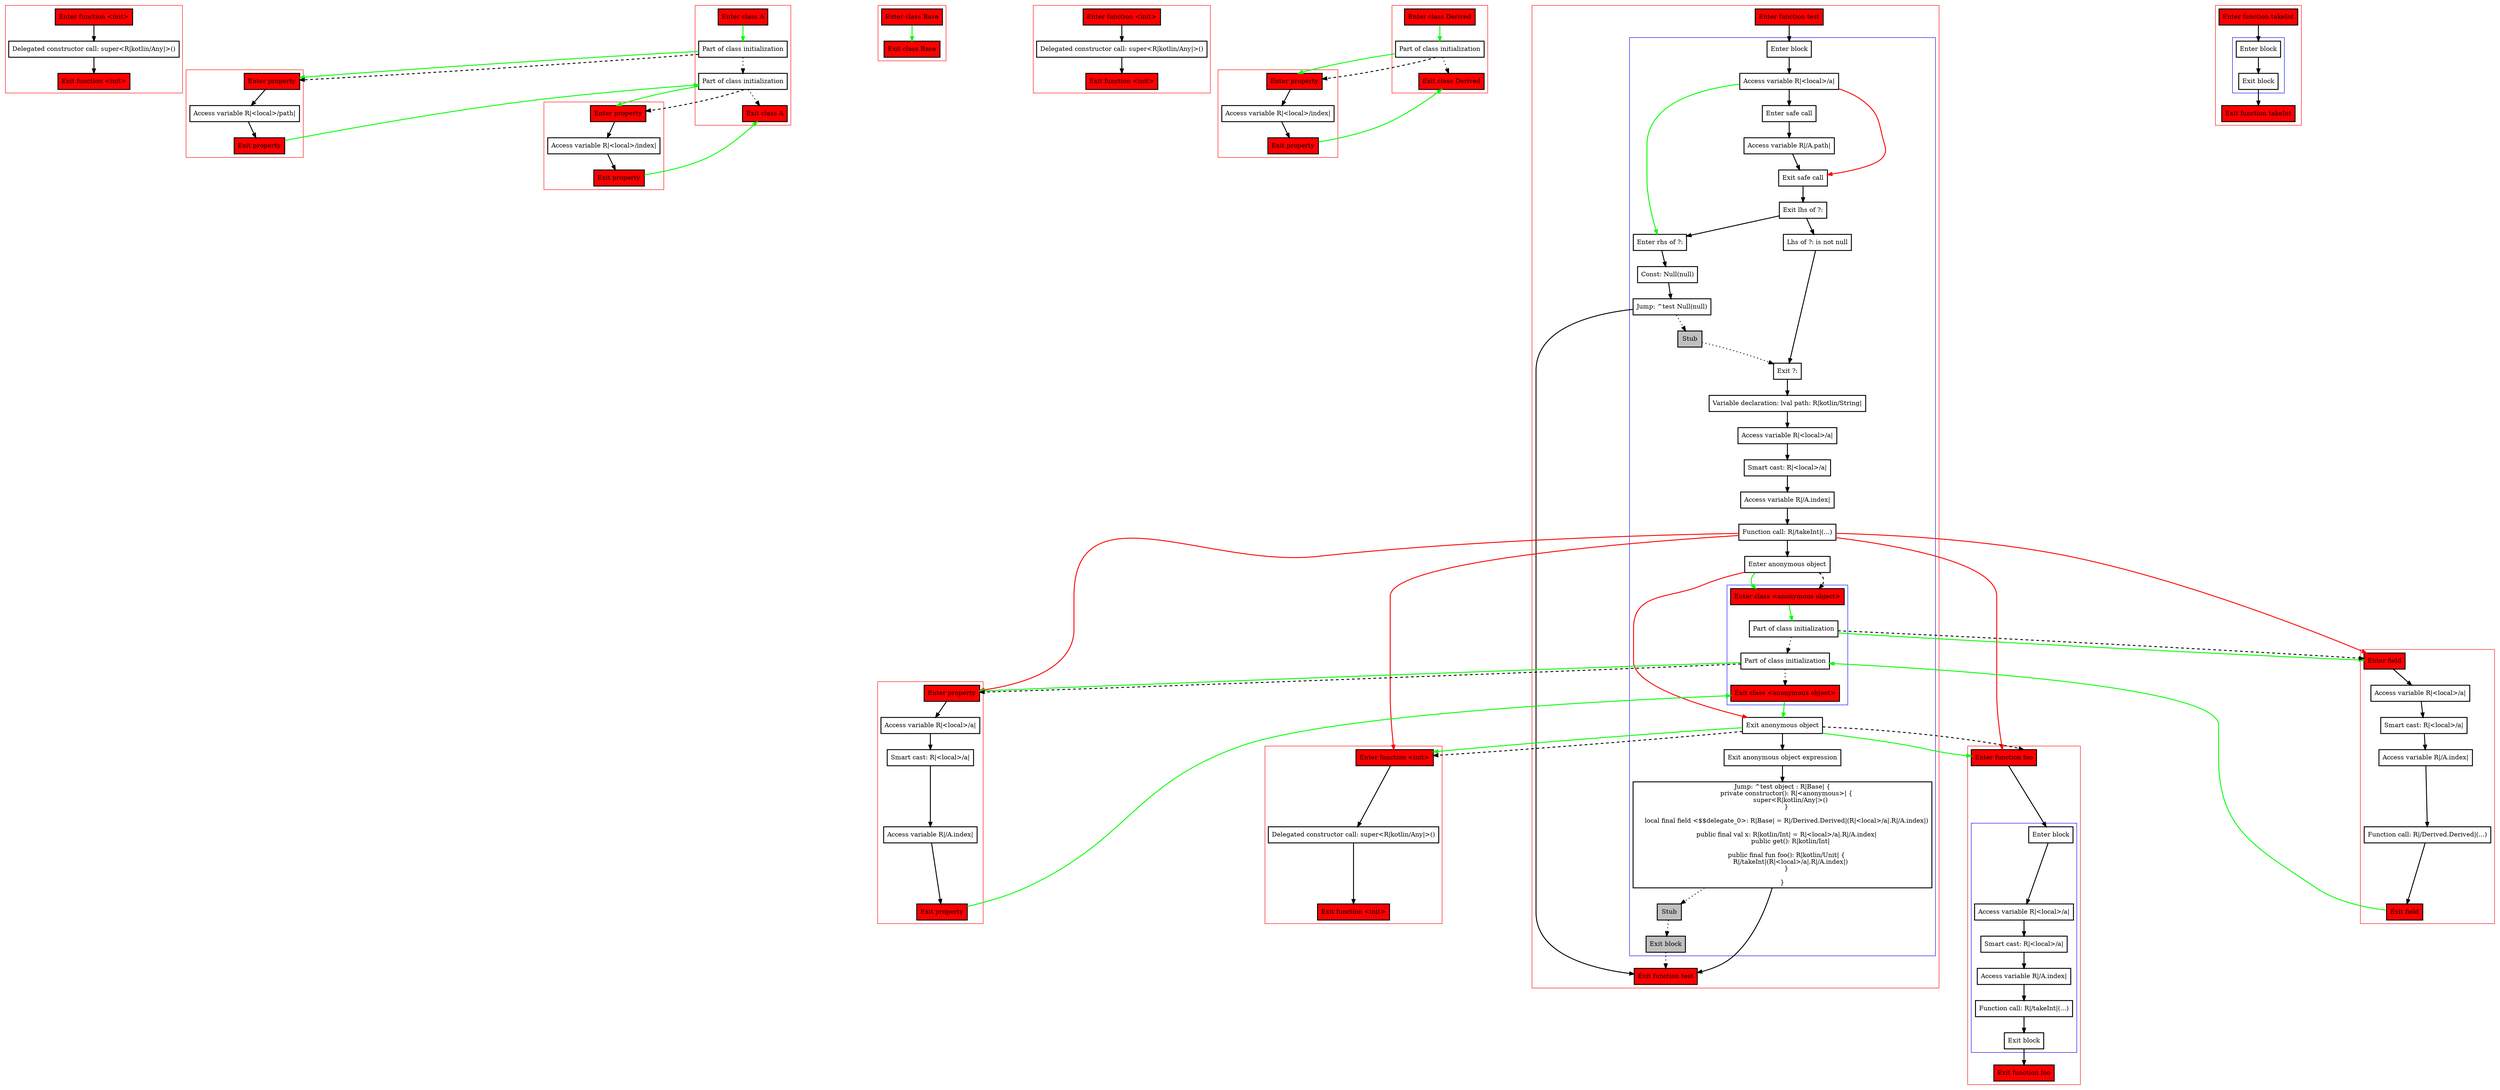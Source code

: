 digraph smartcastInByClause_kt {
    graph [nodesep=3]
    node [shape=box penwidth=2]
    edge [penwidth=2]

    subgraph cluster_0 {
        color=red
        0 [label="Enter function <init>" style="filled" fillcolor=red];
        1 [label="Delegated constructor call: super<R|kotlin/Any|>()"];
        2 [label="Exit function <init>" style="filled" fillcolor=red];
    }
    0 -> {1};
    1 -> {2};

    subgraph cluster_1 {
        color=red
        3 [label="Enter property" style="filled" fillcolor=red];
        4 [label="Access variable R|<local>/path|"];
        5 [label="Exit property" style="filled" fillcolor=red];
    }
    3 -> {4};
    4 -> {5};
    5 -> {11} [color=green];

    subgraph cluster_2 {
        color=red
        6 [label="Enter property" style="filled" fillcolor=red];
        7 [label="Access variable R|<local>/index|"];
        8 [label="Exit property" style="filled" fillcolor=red];
    }
    6 -> {7};
    7 -> {8};
    8 -> {12} [color=green];

    subgraph cluster_3 {
        color=red
        9 [label="Enter class A" style="filled" fillcolor=red];
        10 [label="Part of class initialization"];
        11 [label="Part of class initialization"];
        12 [label="Exit class A" style="filled" fillcolor=red];
    }
    9 -> {10} [color=green];
    10 -> {11} [style=dotted];
    10 -> {3} [color=green];
    10 -> {3} [style=dashed];
    11 -> {12} [style=dotted];
    11 -> {6} [color=green];
    11 -> {6} [style=dashed];

    subgraph cluster_4 {
        color=red
        13 [label="Enter class Base" style="filled" fillcolor=red];
        14 [label="Exit class Base" style="filled" fillcolor=red];
    }
    13 -> {14} [color=green];

    subgraph cluster_5 {
        color=red
        15 [label="Enter function <init>" style="filled" fillcolor=red];
        16 [label="Delegated constructor call: super<R|kotlin/Any|>()"];
        17 [label="Exit function <init>" style="filled" fillcolor=red];
    }
    15 -> {16};
    16 -> {17};

    subgraph cluster_6 {
        color=red
        18 [label="Enter property" style="filled" fillcolor=red];
        19 [label="Access variable R|<local>/index|"];
        20 [label="Exit property" style="filled" fillcolor=red];
    }
    18 -> {19};
    19 -> {20};
    20 -> {23} [color=green];

    subgraph cluster_7 {
        color=red
        21 [label="Enter class Derived" style="filled" fillcolor=red];
        22 [label="Part of class initialization"];
        23 [label="Exit class Derived" style="filled" fillcolor=red];
    }
    21 -> {22} [color=green];
    22 -> {23} [style=dotted];
    22 -> {18} [color=green];
    22 -> {18} [style=dashed];

    subgraph cluster_8 {
        color=red
        24 [label="Enter function test" style="filled" fillcolor=red];
        subgraph cluster_9 {
            color=blue
            25 [label="Enter block"];
            26 [label="Access variable R|<local>/a|"];
            27 [label="Enter safe call"];
            28 [label="Access variable R|/A.path|"];
            29 [label="Exit safe call"];
            30 [label="Exit lhs of ?:"];
            31 [label="Enter rhs of ?:"];
            32 [label="Const: Null(null)"];
            33 [label="Jump: ^test Null(null)"];
            34 [label="Stub" style="filled" fillcolor=gray];
            35 [label="Lhs of ?: is not null"];
            36 [label="Exit ?:"];
            37 [label="Variable declaration: lval path: R|kotlin/String|"];
            38 [label="Access variable R|<local>/a|"];
            39 [label="Smart cast: R|<local>/a|"];
            40 [label="Access variable R|/A.index|"];
            41 [label="Function call: R|/takeInt|(...)"];
            42 [label="Enter anonymous object"];
            subgraph cluster_10 {
                color=blue
                49 [label="Enter class <anonymous object>" style="filled" fillcolor=red];
                50 [label="Part of class initialization"];
                51 [label="Part of class initialization"];
                52 [label="Exit class <anonymous object>" style="filled" fillcolor=red];
            }
            43 [label="Exit anonymous object"];
            44 [label="Exit anonymous object expression"];
            45 [label="Jump: ^test object : R|Base| {
    private constructor(): R|<anonymous>| {
        super<R|kotlin/Any|>()
    }

    local final field <$$delegate_0>: R|Base| = R|/Derived.Derived|(R|<local>/a|.R|/A.index|)

    public final val x: R|kotlin/Int| = R|<local>/a|.R|/A.index|
        public get(): R|kotlin/Int|

    public final fun foo(): R|kotlin/Unit| {
        R|/takeInt|(R|<local>/a|.R|/A.index|)
    }

}
"];
            46 [label="Stub" style="filled" fillcolor=gray];
            47 [label="Exit block" style="filled" fillcolor=gray];
        }
        48 [label="Exit function test" style="filled" fillcolor=red];
    }
    24 -> {25};
    25 -> {26};
    26 -> {27};
    26 -> {29} [color=red];
    26 -> {31} [color=green];
    27 -> {28};
    28 -> {29};
    29 -> {30};
    30 -> {35 31};
    31 -> {32};
    32 -> {33};
    33 -> {48};
    33 -> {34} [style=dotted];
    34 -> {36} [style=dotted];
    35 -> {36};
    36 -> {37};
    37 -> {38};
    38 -> {39};
    39 -> {40};
    40 -> {41};
    41 -> {42};
    41 -> {53 56 62 67} [color=red];
    42 -> {43} [color=red];
    42 -> {49} [color=green];
    42 -> {49} [style=dashed];
    43 -> {44};
    43 -> {53 67} [color=green];
    43 -> {53 67} [style=dashed];
    44 -> {45};
    45 -> {48};
    45 -> {46} [style=dotted];
    46 -> {47} [style=dotted];
    47 -> {48} [style=dotted];
    49 -> {50} [color=green];
    50 -> {51} [style=dotted];
    50 -> {56} [color=green];
    50 -> {56} [style=dashed];
    51 -> {52} [style=dotted];
    51 -> {62} [color=green];
    51 -> {62} [style=dashed];
    52 -> {43} [color=green];

    subgraph cluster_11 {
        color=red
        53 [label="Enter function <init>" style="filled" fillcolor=red];
        54 [label="Delegated constructor call: super<R|kotlin/Any|>()"];
        55 [label="Exit function <init>" style="filled" fillcolor=red];
    }
    53 -> {54};
    54 -> {55};

    subgraph cluster_12 {
        color=red
        56 [label="Enter field" style="filled" fillcolor=red];
        57 [label="Access variable R|<local>/a|"];
        58 [label="Smart cast: R|<local>/a|"];
        59 [label="Access variable R|/A.index|"];
        60 [label="Function call: R|/Derived.Derived|(...)"];
        61 [label="Exit field" style="filled" fillcolor=red];
    }
    56 -> {57};
    57 -> {58};
    58 -> {59};
    59 -> {60};
    60 -> {61};
    61 -> {51} [color=green];

    subgraph cluster_13 {
        color=red
        62 [label="Enter property" style="filled" fillcolor=red];
        63 [label="Access variable R|<local>/a|"];
        64 [label="Smart cast: R|<local>/a|"];
        65 [label="Access variable R|/A.index|"];
        66 [label="Exit property" style="filled" fillcolor=red];
    }
    62 -> {63};
    63 -> {64};
    64 -> {65};
    65 -> {66};
    66 -> {52} [color=green];

    subgraph cluster_14 {
        color=red
        67 [label="Enter function foo" style="filled" fillcolor=red];
        subgraph cluster_15 {
            color=blue
            68 [label="Enter block"];
            69 [label="Access variable R|<local>/a|"];
            70 [label="Smart cast: R|<local>/a|"];
            71 [label="Access variable R|/A.index|"];
            72 [label="Function call: R|/takeInt|(...)"];
            73 [label="Exit block"];
        }
        74 [label="Exit function foo" style="filled" fillcolor=red];
    }
    67 -> {68};
    68 -> {69};
    69 -> {70};
    70 -> {71};
    71 -> {72};
    72 -> {73};
    73 -> {74};

    subgraph cluster_16 {
        color=red
        75 [label="Enter function takeInt" style="filled" fillcolor=red];
        subgraph cluster_17 {
            color=blue
            76 [label="Enter block"];
            77 [label="Exit block"];
        }
        78 [label="Exit function takeInt" style="filled" fillcolor=red];
    }
    75 -> {76};
    76 -> {77};
    77 -> {78};

}
